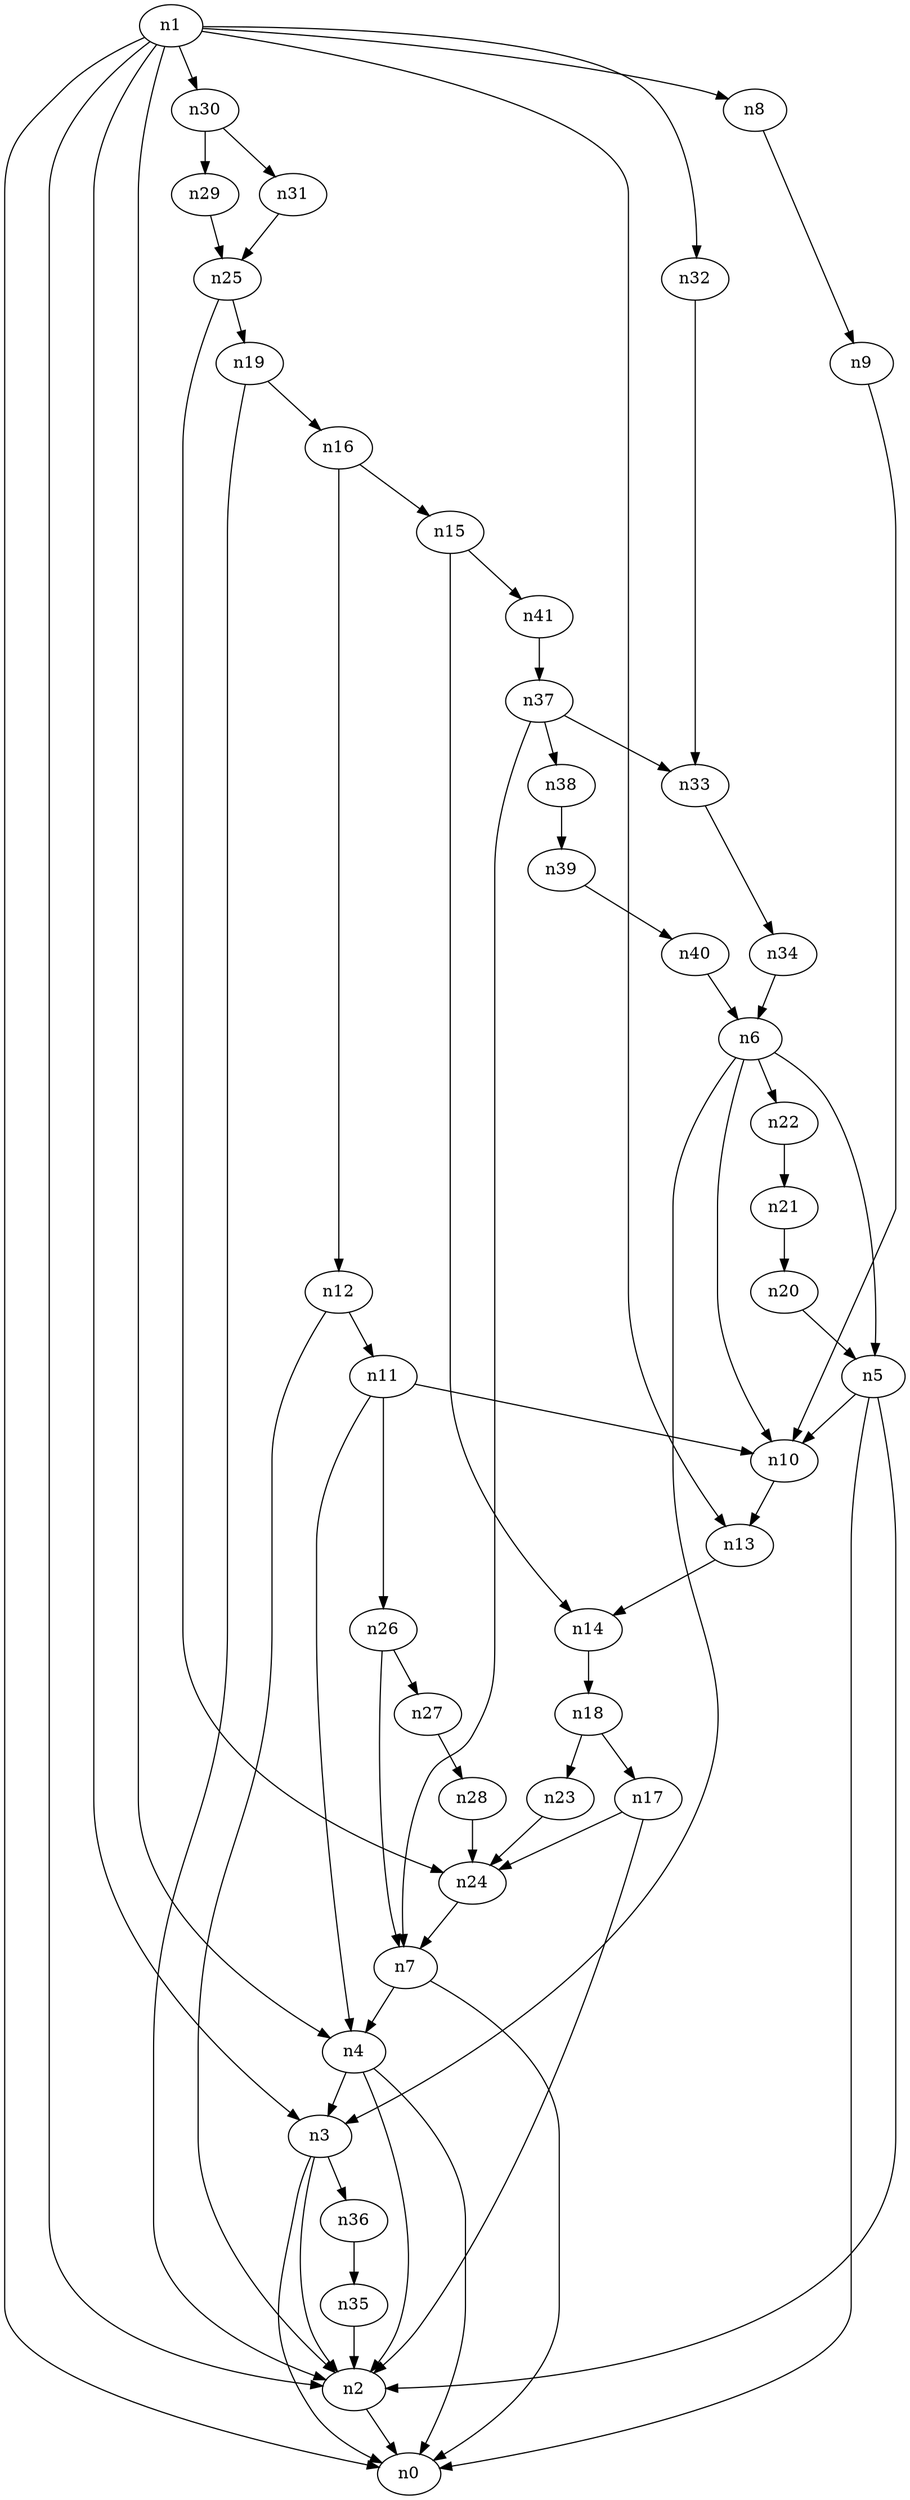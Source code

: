 digraph G {
	n1 -> n0	 [_graphml_id=e0];
	n1 -> n2	 [_graphml_id=e1];
	n1 -> n3	 [_graphml_id=e6];
	n1 -> n4	 [_graphml_id=e9];
	n1 -> n8	 [_graphml_id=e15];
	n1 -> n13	 [_graphml_id=e23];
	n1 -> n30	 [_graphml_id=e51];
	n1 -> n32	 [_graphml_id=e55];
	n2 -> n0	 [_graphml_id=e5];
	n3 -> n0	 [_graphml_id=e8];
	n3 -> n2	 [_graphml_id=e2];
	n3 -> n36	 [_graphml_id=e61];
	n4 -> n0	 [_graphml_id=e4];
	n4 -> n2	 [_graphml_id=e7];
	n4 -> n3	 [_graphml_id=e3];
	n5 -> n0	 [_graphml_id=e10];
	n5 -> n2	 [_graphml_id=e44];
	n5 -> n10	 [_graphml_id=e24];
	n6 -> n3	 [_graphml_id=e12];
	n6 -> n5	 [_graphml_id=e11];
	n6 -> n10	 [_graphml_id=e18];
	n6 -> n22	 [_graphml_id=e38];
	n7 -> n0	 [_graphml_id=e13];
	n7 -> n4	 [_graphml_id=e14];
	n8 -> n9	 [_graphml_id=e16];
	n9 -> n10	 [_graphml_id=e17];
	n10 -> n13	 [_graphml_id=e22];
	n11 -> n4	 [_graphml_id=e19];
	n11 -> n10	 [_graphml_id=e34];
	n11 -> n26	 [_graphml_id=e54];
	n12 -> n2	 [_graphml_id=e21];
	n12 -> n11	 [_graphml_id=e20];
	n13 -> n14	 [_graphml_id=e25];
	n14 -> n18	 [_graphml_id=e31];
	n15 -> n14	 [_graphml_id=e26];
	n15 -> n41	 [_graphml_id=e70];
	n16 -> n12	 [_graphml_id=e28];
	n16 -> n15	 [_graphml_id=e27];
	n17 -> n2	 [_graphml_id=e29];
	n17 -> n24	 [_graphml_id=e64];
	n18 -> n17	 [_graphml_id=e30];
	n18 -> n23	 [_graphml_id=e39];
	n19 -> n2	 [_graphml_id=e33];
	n19 -> n16	 [_graphml_id=e32];
	n20 -> n5	 [_graphml_id=e35];
	n21 -> n20	 [_graphml_id=e36];
	n22 -> n21	 [_graphml_id=e37];
	n23 -> n24	 [_graphml_id=e40];
	n24 -> n7	 [_graphml_id=e41];
	n25 -> n19	 [_graphml_id=e43];
	n25 -> n24	 [_graphml_id=e42];
	n26 -> n7	 [_graphml_id=e45];
	n26 -> n27	 [_graphml_id=e46];
	n27 -> n28	 [_graphml_id=e47];
	n28 -> n24	 [_graphml_id=e48];
	n29 -> n25	 [_graphml_id=e49];
	n30 -> n29	 [_graphml_id=e50];
	n30 -> n31	 [_graphml_id=e52];
	n31 -> n25	 [_graphml_id=e53];
	n32 -> n33	 [_graphml_id=e56];
	n33 -> n34	 [_graphml_id=e57];
	n34 -> n6	 [_graphml_id=e58];
	n35 -> n2	 [_graphml_id=e59];
	n36 -> n35	 [_graphml_id=e60];
	n37 -> n7	 [_graphml_id=e62];
	n37 -> n33	 [_graphml_id=e63];
	n37 -> n38	 [_graphml_id=e65];
	n38 -> n39	 [_graphml_id=e66];
	n39 -> n40	 [_graphml_id=e67];
	n40 -> n6	 [_graphml_id=e68];
	n41 -> n37	 [_graphml_id=e69];
}
